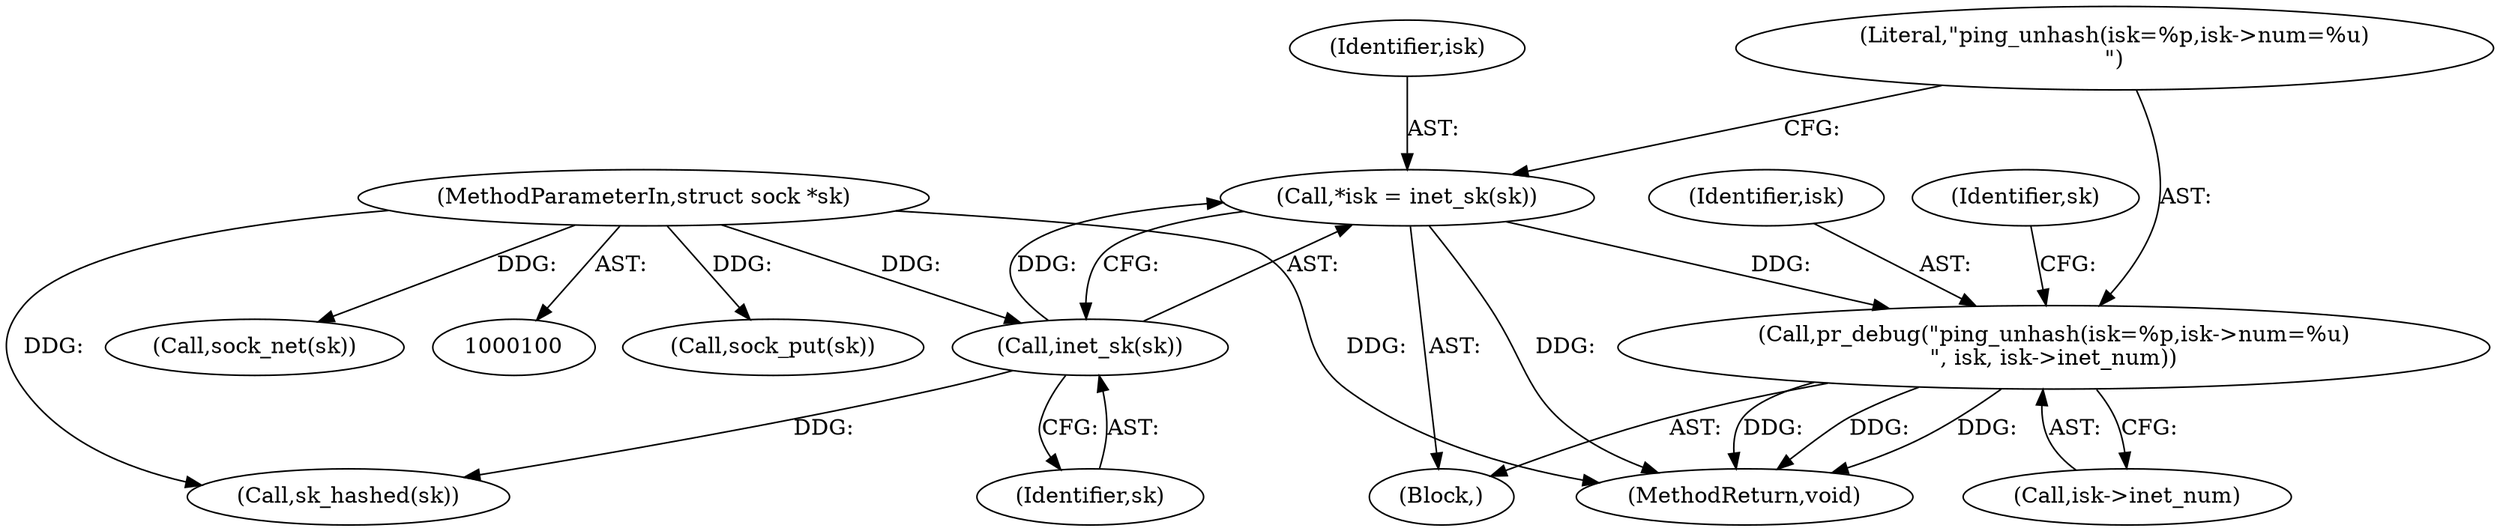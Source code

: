 digraph "0_linux_43a6684519ab0a6c52024b5e25322476cabad893@pointer" {
"1000108" [label="(Call,pr_debug(\"ping_unhash(isk=%p,isk->num=%u)\n\", isk, isk->inet_num))"];
"1000104" [label="(Call,*isk = inet_sk(sk))"];
"1000106" [label="(Call,inet_sk(sk))"];
"1000101" [label="(MethodParameterIn,struct sock *sk)"];
"1000104" [label="(Call,*isk = inet_sk(sk))"];
"1000133" [label="(Call,sock_put(sk))"];
"1000110" [label="(Identifier,isk)"];
"1000107" [label="(Identifier,sk)"];
"1000111" [label="(Call,isk->inet_num)"];
"1000116" [label="(Identifier,sk)"];
"1000109" [label="(Literal,\"ping_unhash(isk=%p,isk->num=%u)\n\")"];
"1000108" [label="(Call,pr_debug(\"ping_unhash(isk=%p,isk->num=%u)\n\", isk, isk->inet_num))"];
"1000102" [label="(Block,)"];
"1000105" [label="(Identifier,isk)"];
"1000158" [label="(MethodReturn,void)"];
"1000106" [label="(Call,inet_sk(sk))"];
"1000115" [label="(Call,sk_hashed(sk))"];
"1000146" [label="(Call,sock_net(sk))"];
"1000101" [label="(MethodParameterIn,struct sock *sk)"];
"1000108" -> "1000102"  [label="AST: "];
"1000108" -> "1000111"  [label="CFG: "];
"1000109" -> "1000108"  [label="AST: "];
"1000110" -> "1000108"  [label="AST: "];
"1000111" -> "1000108"  [label="AST: "];
"1000116" -> "1000108"  [label="CFG: "];
"1000108" -> "1000158"  [label="DDG: "];
"1000108" -> "1000158"  [label="DDG: "];
"1000108" -> "1000158"  [label="DDG: "];
"1000104" -> "1000108"  [label="DDG: "];
"1000104" -> "1000102"  [label="AST: "];
"1000104" -> "1000106"  [label="CFG: "];
"1000105" -> "1000104"  [label="AST: "];
"1000106" -> "1000104"  [label="AST: "];
"1000109" -> "1000104"  [label="CFG: "];
"1000104" -> "1000158"  [label="DDG: "];
"1000106" -> "1000104"  [label="DDG: "];
"1000106" -> "1000107"  [label="CFG: "];
"1000107" -> "1000106"  [label="AST: "];
"1000101" -> "1000106"  [label="DDG: "];
"1000106" -> "1000115"  [label="DDG: "];
"1000101" -> "1000100"  [label="AST: "];
"1000101" -> "1000158"  [label="DDG: "];
"1000101" -> "1000115"  [label="DDG: "];
"1000101" -> "1000133"  [label="DDG: "];
"1000101" -> "1000146"  [label="DDG: "];
}
